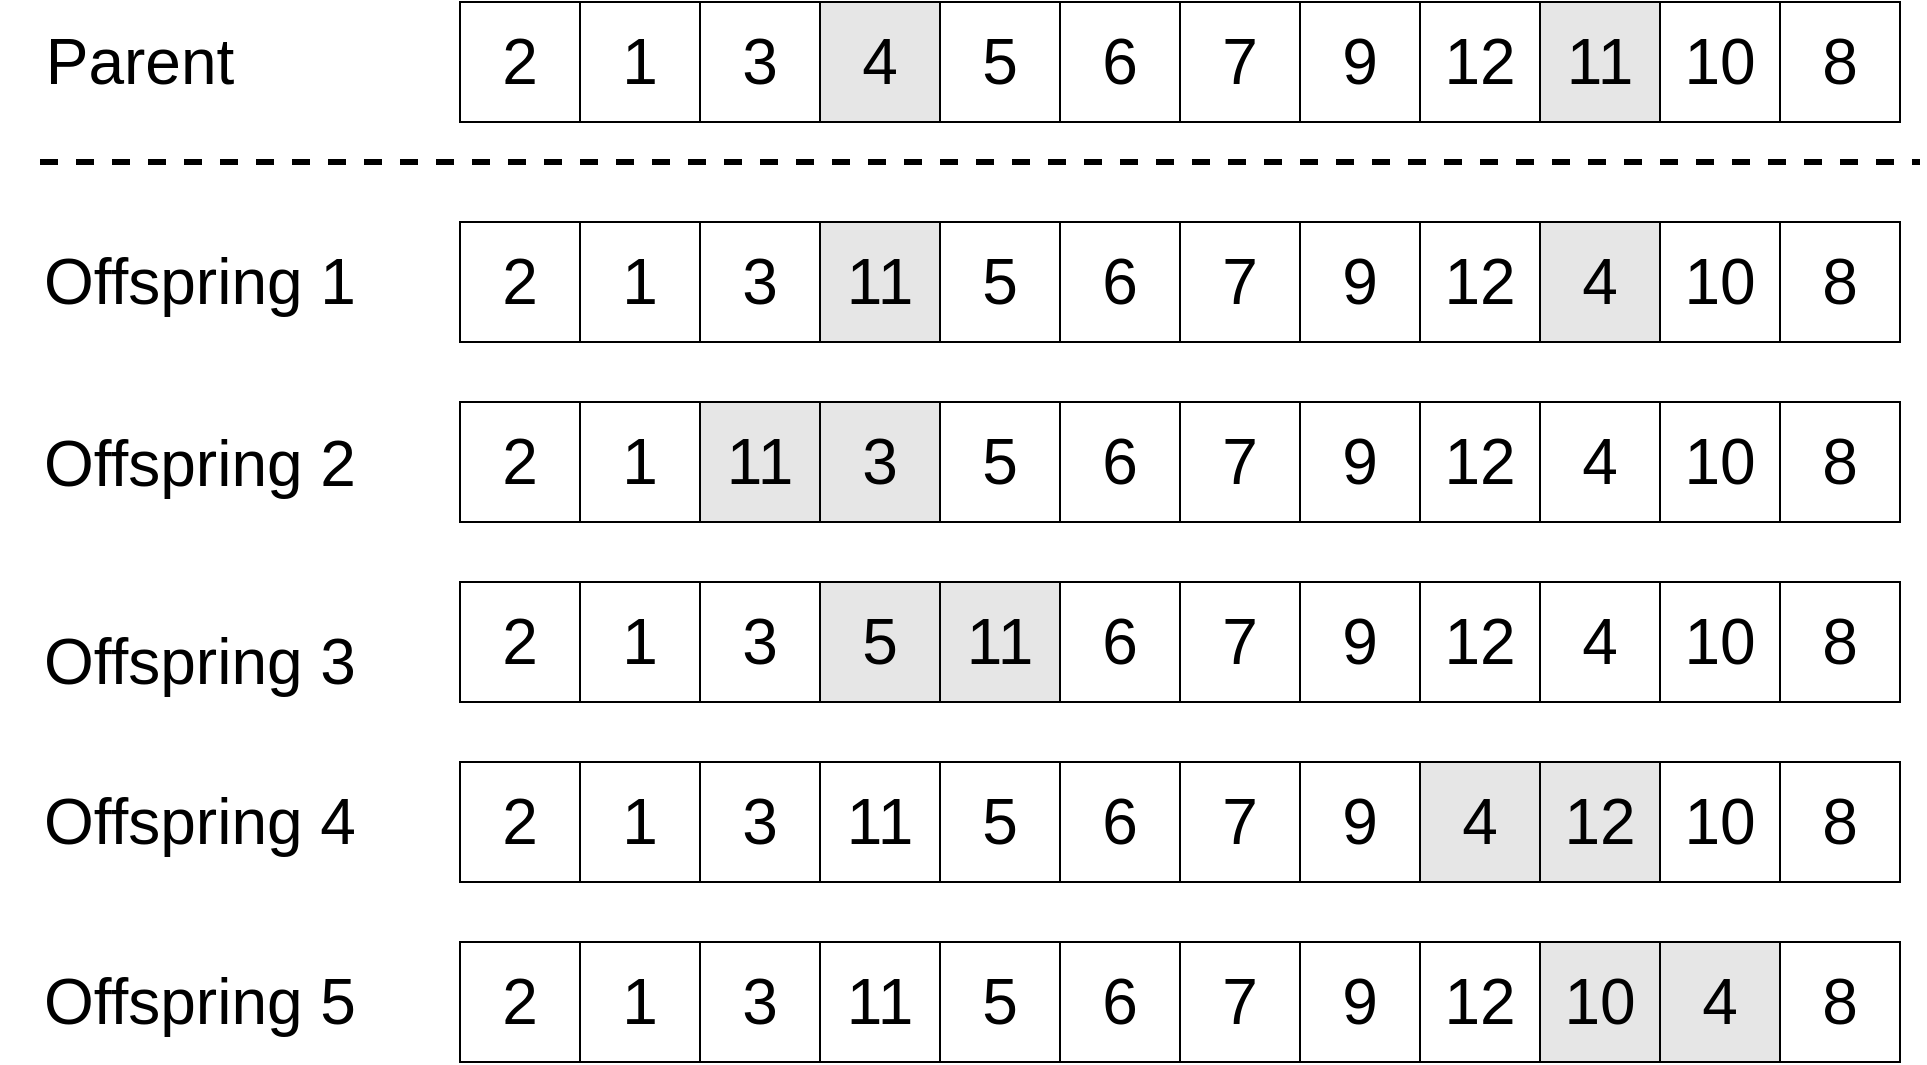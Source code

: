 <mxfile version="14.0.1" type="device"><diagram id="xfsYq8l6Nz-4sB4LuaAN" name="Page-1"><mxGraphModel dx="2523" dy="829" grid="1" gridSize="10" guides="1" tooltips="1" connect="1" arrows="1" fold="1" page="1" pageScale="1" pageWidth="850" pageHeight="1100" math="0" shadow="0"><root><mxCell id="0"/><mxCell id="1" parent="0"/><mxCell id="QOHzw4Z933pNpcGOoUgG-1" value="&lt;font style=&quot;font-size: 32px&quot;&gt;2&lt;/font&gt;" style="rounded=0;whiteSpace=wrap;html=1;" parent="1" vertex="1"><mxGeometry x="70" y="40" width="60" height="60" as="geometry"/></mxCell><mxCell id="QOHzw4Z933pNpcGOoUgG-11" value="&lt;font style=&quot;font-size: 32px&quot;&gt;1&lt;/font&gt;" style="rounded=0;whiteSpace=wrap;html=1;" parent="1" vertex="1"><mxGeometry x="130" y="40" width="60" height="60" as="geometry"/></mxCell><mxCell id="QOHzw4Z933pNpcGOoUgG-12" value="&lt;font style=&quot;font-size: 32px&quot;&gt;3&lt;/font&gt;" style="rounded=0;whiteSpace=wrap;html=1;" parent="1" vertex="1"><mxGeometry x="190" y="40" width="60" height="60" as="geometry"/></mxCell><mxCell id="QOHzw4Z933pNpcGOoUgG-13" value="&lt;font style=&quot;font-size: 32px&quot;&gt;4&lt;/font&gt;" style="rounded=0;whiteSpace=wrap;html=1;fillColor=#E6E6E6;" parent="1" vertex="1"><mxGeometry x="250" y="40" width="60" height="60" as="geometry"/></mxCell><mxCell id="QOHzw4Z933pNpcGOoUgG-14" value="&lt;font style=&quot;font-size: 32px&quot;&gt;5&lt;/font&gt;" style="rounded=0;whiteSpace=wrap;html=1;" parent="1" vertex="1"><mxGeometry x="310" y="40" width="60" height="60" as="geometry"/></mxCell><mxCell id="QOHzw4Z933pNpcGOoUgG-15" value="&lt;font style=&quot;font-size: 32px&quot;&gt;6&lt;/font&gt;" style="rounded=0;whiteSpace=wrap;html=1;" parent="1" vertex="1"><mxGeometry x="370" y="40" width="60" height="60" as="geometry"/></mxCell><mxCell id="QOHzw4Z933pNpcGOoUgG-17" value="&lt;font style=&quot;font-size: 32px&quot;&gt;7&lt;/font&gt;" style="rounded=0;whiteSpace=wrap;html=1;" parent="1" vertex="1"><mxGeometry x="430" y="40" width="60" height="60" as="geometry"/></mxCell><mxCell id="QOHzw4Z933pNpcGOoUgG-18" value="&lt;font style=&quot;font-size: 32px&quot;&gt;9&lt;/font&gt;" style="rounded=0;whiteSpace=wrap;html=1;" parent="1" vertex="1"><mxGeometry x="490" y="40" width="60" height="60" as="geometry"/></mxCell><mxCell id="QOHzw4Z933pNpcGOoUgG-19" value="&lt;font style=&quot;font-size: 32px&quot;&gt;12&lt;/font&gt;" style="rounded=0;whiteSpace=wrap;html=1;" parent="1" vertex="1"><mxGeometry x="550" y="40" width="60" height="60" as="geometry"/></mxCell><mxCell id="QOHzw4Z933pNpcGOoUgG-20" value="&lt;font style=&quot;font-size: 32px&quot;&gt;11&lt;/font&gt;" style="rounded=0;whiteSpace=wrap;html=1;fillColor=#E6E6E6;" parent="1" vertex="1"><mxGeometry x="610" y="40" width="60" height="60" as="geometry"/></mxCell><mxCell id="QOHzw4Z933pNpcGOoUgG-21" value="&lt;font style=&quot;font-size: 32px&quot;&gt;10&lt;/font&gt;" style="rounded=0;whiteSpace=wrap;html=1;" parent="1" vertex="1"><mxGeometry x="670" y="40" width="60" height="60" as="geometry"/></mxCell><mxCell id="QOHzw4Z933pNpcGOoUgG-22" value="&lt;font style=&quot;font-size: 32px&quot;&gt;8&lt;/font&gt;" style="rounded=0;whiteSpace=wrap;html=1;" parent="1" vertex="1"><mxGeometry x="730" y="40" width="60" height="60" as="geometry"/></mxCell><mxCell id="QOHzw4Z933pNpcGOoUgG-101" value="&lt;font style=&quot;font-size: 32px&quot;&gt;Parent&lt;/font&gt;" style="text;html=1;strokeColor=none;fillColor=none;align=center;verticalAlign=middle;whiteSpace=wrap;rounded=0;strokeWidth=32;" parent="1" vertex="1"><mxGeometry x="-160" y="60" width="140" height="20" as="geometry"/></mxCell><mxCell id="QOHzw4Z933pNpcGOoUgG-135" value="&lt;font style=&quot;font-size: 32px&quot;&gt;2&lt;/font&gt;" style="rounded=0;whiteSpace=wrap;html=1;" parent="1" vertex="1"><mxGeometry x="70" y="150" width="60" height="60" as="geometry"/></mxCell><mxCell id="QOHzw4Z933pNpcGOoUgG-136" value="&lt;font style=&quot;font-size: 32px&quot;&gt;1&lt;/font&gt;" style="rounded=0;whiteSpace=wrap;html=1;" parent="1" vertex="1"><mxGeometry x="130" y="150" width="60" height="60" as="geometry"/></mxCell><mxCell id="QOHzw4Z933pNpcGOoUgG-137" value="&lt;font style=&quot;font-size: 32px&quot;&gt;3&lt;/font&gt;" style="rounded=0;whiteSpace=wrap;html=1;" parent="1" vertex="1"><mxGeometry x="190" y="150" width="60" height="60" as="geometry"/></mxCell><mxCell id="QOHzw4Z933pNpcGOoUgG-138" value="&lt;font style=&quot;font-size: 32px&quot;&gt;11&lt;/font&gt;" style="rounded=0;whiteSpace=wrap;html=1;fillColor=#E6E6E6;" parent="1" vertex="1"><mxGeometry x="250" y="150" width="60" height="60" as="geometry"/></mxCell><mxCell id="QOHzw4Z933pNpcGOoUgG-139" value="&lt;font style=&quot;font-size: 32px&quot;&gt;5&lt;/font&gt;" style="rounded=0;whiteSpace=wrap;html=1;" parent="1" vertex="1"><mxGeometry x="310" y="150" width="60" height="60" as="geometry"/></mxCell><mxCell id="QOHzw4Z933pNpcGOoUgG-140" value="&lt;font style=&quot;font-size: 32px&quot;&gt;6&lt;/font&gt;" style="rounded=0;whiteSpace=wrap;html=1;" parent="1" vertex="1"><mxGeometry x="370" y="150" width="60" height="60" as="geometry"/></mxCell><mxCell id="QOHzw4Z933pNpcGOoUgG-141" value="&lt;font style=&quot;font-size: 32px&quot;&gt;7&lt;/font&gt;" style="rounded=0;whiteSpace=wrap;html=1;" parent="1" vertex="1"><mxGeometry x="430" y="150" width="60" height="60" as="geometry"/></mxCell><mxCell id="QOHzw4Z933pNpcGOoUgG-142" value="&lt;font style=&quot;font-size: 32px&quot;&gt;9&lt;/font&gt;" style="rounded=0;whiteSpace=wrap;html=1;" parent="1" vertex="1"><mxGeometry x="490" y="150" width="60" height="60" as="geometry"/></mxCell><mxCell id="QOHzw4Z933pNpcGOoUgG-143" value="&lt;font style=&quot;font-size: 32px&quot;&gt;12&lt;/font&gt;" style="rounded=0;whiteSpace=wrap;html=1;" parent="1" vertex="1"><mxGeometry x="550" y="150" width="60" height="60" as="geometry"/></mxCell><mxCell id="QOHzw4Z933pNpcGOoUgG-144" value="&lt;font style=&quot;font-size: 32px&quot;&gt;4&lt;/font&gt;" style="rounded=0;whiteSpace=wrap;html=1;fillColor=#E6E6E6;" parent="1" vertex="1"><mxGeometry x="610" y="150" width="60" height="60" as="geometry"/></mxCell><mxCell id="QOHzw4Z933pNpcGOoUgG-145" value="&lt;font style=&quot;font-size: 32px&quot;&gt;10&lt;/font&gt;" style="rounded=0;whiteSpace=wrap;html=1;" parent="1" vertex="1"><mxGeometry x="670" y="150" width="60" height="60" as="geometry"/></mxCell><mxCell id="QOHzw4Z933pNpcGOoUgG-146" value="&lt;span style=&quot;font-size: 32px&quot;&gt;8&lt;/span&gt;" style="rounded=0;whiteSpace=wrap;html=1;" parent="1" vertex="1"><mxGeometry x="730" y="150" width="60" height="60" as="geometry"/></mxCell><mxCell id="QOHzw4Z933pNpcGOoUgG-147" value="&lt;font style=&quot;font-size: 32px&quot;&gt;Offspring 1&lt;/font&gt;" style="text;html=1;strokeColor=none;fillColor=none;align=center;verticalAlign=middle;whiteSpace=wrap;rounded=0;strokeWidth=32;" parent="1" vertex="1"><mxGeometry x="-140" y="170" width="160" height="20" as="geometry"/></mxCell><mxCell id="QOHzw4Z933pNpcGOoUgG-150" value="&lt;font style=&quot;font-size: 32px&quot;&gt;11&lt;/font&gt;" style="rounded=0;whiteSpace=wrap;html=1;fillColor=#E6E6E6;" parent="1" vertex="1"><mxGeometry x="190" y="240" width="60" height="60" as="geometry"/></mxCell><mxCell id="QOHzw4Z933pNpcGOoUgG-151" value="&lt;font style=&quot;font-size: 32px&quot;&gt;3&lt;/font&gt;" style="rounded=0;whiteSpace=wrap;html=1;fillColor=#E6E6E6;" parent="1" vertex="1"><mxGeometry x="250" y="240" width="60" height="60" as="geometry"/></mxCell><mxCell id="QOHzw4Z933pNpcGOoUgG-164" value="&lt;span style=&quot;font-size: 32px&quot;&gt;5&lt;/span&gt;" style="rounded=0;whiteSpace=wrap;html=1;fillColor=#E6E6E6;" parent="1" vertex="1"><mxGeometry x="250" y="330" width="60" height="60" as="geometry"/></mxCell><mxCell id="QOHzw4Z933pNpcGOoUgG-165" value="&lt;font style=&quot;font-size: 32px&quot;&gt;k&lt;/font&gt;" style="rounded=0;whiteSpace=wrap;html=1;fillColor=#E6E6E6;" parent="1" vertex="1"><mxGeometry x="310" y="330" width="60" height="60" as="geometry"/></mxCell><mxCell id="QOHzw4Z933pNpcGOoUgG-182" value="&lt;font style=&quot;font-size: 32px&quot;&gt;d&lt;/font&gt;" style="rounded=0;whiteSpace=wrap;html=1;fillColor=#E6E6E6;" parent="1" vertex="1"><mxGeometry x="550" y="420" width="60" height="60" as="geometry"/></mxCell><mxCell id="QOHzw4Z933pNpcGOoUgG-183" value="&lt;font style=&quot;font-size: 32px&quot;&gt;12&lt;/font&gt;" style="rounded=0;whiteSpace=wrap;html=1;fillColor=#E6E6E6;" parent="1" vertex="1"><mxGeometry x="610" y="420" width="60" height="60" as="geometry"/></mxCell><mxCell id="QOHzw4Z933pNpcGOoUgG-196" value="&lt;font style=&quot;font-size: 32px&quot;&gt;10&lt;/font&gt;" style="rounded=0;whiteSpace=wrap;html=1;fillColor=#E6E6E6;" parent="1" vertex="1"><mxGeometry x="610" y="510" width="60" height="60" as="geometry"/></mxCell><mxCell id="QOHzw4Z933pNpcGOoUgG-197" value="&lt;font style=&quot;font-size: 32px&quot;&gt;d&lt;/font&gt;" style="rounded=0;whiteSpace=wrap;html=1;fillColor=#E6E6E6;" parent="1" vertex="1"><mxGeometry x="670" y="510" width="60" height="60" as="geometry"/></mxCell><mxCell id="QOHzw4Z933pNpcGOoUgG-200" value="&lt;font style=&quot;font-size: 32px&quot;&gt;Offspring 2&lt;/font&gt;" style="text;html=1;strokeColor=none;fillColor=none;align=center;verticalAlign=middle;whiteSpace=wrap;rounded=0;strokeWidth=32;" parent="1" vertex="1"><mxGeometry x="-140" y="261" width="160" height="20" as="geometry"/></mxCell><mxCell id="QOHzw4Z933pNpcGOoUgG-201" value="&lt;font style=&quot;font-size: 32px&quot;&gt;Offspring 3&lt;/font&gt;" style="text;html=1;strokeColor=none;fillColor=none;align=center;verticalAlign=middle;whiteSpace=wrap;rounded=0;strokeWidth=32;" parent="1" vertex="1"><mxGeometry x="-140" y="360" width="160" height="20" as="geometry"/></mxCell><mxCell id="QOHzw4Z933pNpcGOoUgG-202" value="&lt;font style=&quot;font-size: 32px&quot;&gt;Offspring 4&lt;/font&gt;" style="text;html=1;strokeColor=none;fillColor=none;align=center;verticalAlign=middle;whiteSpace=wrap;rounded=0;strokeWidth=32;" parent="1" vertex="1"><mxGeometry x="-140" y="440" width="160" height="20" as="geometry"/></mxCell><mxCell id="QOHzw4Z933pNpcGOoUgG-203" value="&lt;font style=&quot;font-size: 32px&quot;&gt;Offspring 5&lt;/font&gt;" style="text;html=1;strokeColor=none;fillColor=none;align=center;verticalAlign=middle;whiteSpace=wrap;rounded=0;strokeWidth=32;" parent="1" vertex="1"><mxGeometry x="-140" y="530" width="160" height="20" as="geometry"/></mxCell><mxCell id="QOHzw4Z933pNpcGOoUgG-205" value="" style="endArrow=none;html=1;strokeWidth=3;dashed=1;" parent="1" edge="1"><mxGeometry width="50" height="50" relative="1" as="geometry"><mxPoint x="-140" y="120" as="sourcePoint"/><mxPoint x="800" y="120" as="targetPoint"/></mxGeometry></mxCell><mxCell id="3Fn_HeeXrly1G10UV1GJ-1" value="&lt;font style=&quot;font-size: 32px&quot;&gt;2&lt;/font&gt;" style="rounded=0;whiteSpace=wrap;html=1;" parent="1" vertex="1"><mxGeometry x="70" y="240" width="60" height="60" as="geometry"/></mxCell><mxCell id="3Fn_HeeXrly1G10UV1GJ-2" value="&lt;font style=&quot;font-size: 32px&quot;&gt;1&lt;/font&gt;" style="rounded=0;whiteSpace=wrap;html=1;" parent="1" vertex="1"><mxGeometry x="130" y="240" width="60" height="60" as="geometry"/></mxCell><mxCell id="3Fn_HeeXrly1G10UV1GJ-3" value="&lt;font style=&quot;font-size: 32px&quot;&gt;5&lt;/font&gt;" style="rounded=0;whiteSpace=wrap;html=1;" parent="1" vertex="1"><mxGeometry x="310" y="240" width="60" height="60" as="geometry"/></mxCell><mxCell id="3Fn_HeeXrly1G10UV1GJ-4" value="&lt;font style=&quot;font-size: 32px&quot;&gt;6&lt;/font&gt;" style="rounded=0;whiteSpace=wrap;html=1;" parent="1" vertex="1"><mxGeometry x="370" y="240" width="60" height="60" as="geometry"/></mxCell><mxCell id="3Fn_HeeXrly1G10UV1GJ-5" value="&lt;font style=&quot;font-size: 32px&quot;&gt;7&lt;/font&gt;" style="rounded=0;whiteSpace=wrap;html=1;" parent="1" vertex="1"><mxGeometry x="430" y="240" width="60" height="60" as="geometry"/></mxCell><mxCell id="3Fn_HeeXrly1G10UV1GJ-6" value="&lt;font style=&quot;font-size: 32px&quot;&gt;9&lt;/font&gt;" style="rounded=0;whiteSpace=wrap;html=1;" parent="1" vertex="1"><mxGeometry x="490" y="240" width="60" height="60" as="geometry"/></mxCell><mxCell id="3Fn_HeeXrly1G10UV1GJ-7" value="&lt;font style=&quot;font-size: 32px&quot;&gt;12&lt;/font&gt;" style="rounded=0;whiteSpace=wrap;html=1;" parent="1" vertex="1"><mxGeometry x="550" y="240" width="60" height="60" as="geometry"/></mxCell><mxCell id="3Fn_HeeXrly1G10UV1GJ-8" value="&lt;font style=&quot;font-size: 32px&quot;&gt;4&lt;/font&gt;" style="rounded=0;whiteSpace=wrap;html=1;fillColor=#FFFFFF;" parent="1" vertex="1"><mxGeometry x="610" y="240" width="60" height="60" as="geometry"/></mxCell><mxCell id="3Fn_HeeXrly1G10UV1GJ-9" value="&lt;font style=&quot;font-size: 32px&quot;&gt;10&lt;/font&gt;" style="rounded=0;whiteSpace=wrap;html=1;" parent="1" vertex="1"><mxGeometry x="670" y="240" width="60" height="60" as="geometry"/></mxCell><mxCell id="3Fn_HeeXrly1G10UV1GJ-10" value="&lt;span style=&quot;font-size: 32px&quot;&gt;8&lt;/span&gt;" style="rounded=0;whiteSpace=wrap;html=1;" parent="1" vertex="1"><mxGeometry x="730" y="240" width="60" height="60" as="geometry"/></mxCell><mxCell id="3Fn_HeeXrly1G10UV1GJ-11" value="&lt;font style=&quot;font-size: 32px&quot;&gt;2&lt;/font&gt;" style="rounded=0;whiteSpace=wrap;html=1;" parent="1" vertex="1"><mxGeometry x="70" y="330" width="60" height="60" as="geometry"/></mxCell><mxCell id="3Fn_HeeXrly1G10UV1GJ-12" value="&lt;font style=&quot;font-size: 32px&quot;&gt;1&lt;/font&gt;" style="rounded=0;whiteSpace=wrap;html=1;" parent="1" vertex="1"><mxGeometry x="130" y="330" width="60" height="60" as="geometry"/></mxCell><mxCell id="3Fn_HeeXrly1G10UV1GJ-13" value="&lt;font style=&quot;font-size: 32px&quot;&gt;11&lt;/font&gt;" style="rounded=0;whiteSpace=wrap;html=1;fillColor=#E6E6E6;" parent="1" vertex="1"><mxGeometry x="310" y="330" width="60" height="60" as="geometry"/></mxCell><mxCell id="3Fn_HeeXrly1G10UV1GJ-14" value="&lt;font style=&quot;font-size: 32px&quot;&gt;6&lt;/font&gt;" style="rounded=0;whiteSpace=wrap;html=1;" parent="1" vertex="1"><mxGeometry x="370" y="330" width="60" height="60" as="geometry"/></mxCell><mxCell id="3Fn_HeeXrly1G10UV1GJ-15" value="&lt;font style=&quot;font-size: 32px&quot;&gt;7&lt;/font&gt;" style="rounded=0;whiteSpace=wrap;html=1;" parent="1" vertex="1"><mxGeometry x="430" y="330" width="60" height="60" as="geometry"/></mxCell><mxCell id="3Fn_HeeXrly1G10UV1GJ-16" value="&lt;font style=&quot;font-size: 32px&quot;&gt;9&lt;/font&gt;" style="rounded=0;whiteSpace=wrap;html=1;" parent="1" vertex="1"><mxGeometry x="490" y="330" width="60" height="60" as="geometry"/></mxCell><mxCell id="3Fn_HeeXrly1G10UV1GJ-17" value="&lt;font style=&quot;font-size: 32px&quot;&gt;12&lt;/font&gt;" style="rounded=0;whiteSpace=wrap;html=1;" parent="1" vertex="1"><mxGeometry x="550" y="330" width="60" height="60" as="geometry"/></mxCell><mxCell id="3Fn_HeeXrly1G10UV1GJ-18" value="&lt;font style=&quot;font-size: 32px&quot;&gt;4&lt;/font&gt;" style="rounded=0;whiteSpace=wrap;html=1;fillColor=#FFFFFF;" parent="1" vertex="1"><mxGeometry x="610" y="330" width="60" height="60" as="geometry"/></mxCell><mxCell id="3Fn_HeeXrly1G10UV1GJ-19" value="&lt;font style=&quot;font-size: 32px&quot;&gt;10&lt;/font&gt;" style="rounded=0;whiteSpace=wrap;html=1;" parent="1" vertex="1"><mxGeometry x="670" y="330" width="60" height="60" as="geometry"/></mxCell><mxCell id="3Fn_HeeXrly1G10UV1GJ-20" value="&lt;span style=&quot;font-size: 32px&quot;&gt;8&lt;/span&gt;" style="rounded=0;whiteSpace=wrap;html=1;" parent="1" vertex="1"><mxGeometry x="730" y="330" width="60" height="60" as="geometry"/></mxCell><mxCell id="3Fn_HeeXrly1G10UV1GJ-22" value="&lt;font style=&quot;font-size: 32px&quot;&gt;3&lt;/font&gt;" style="rounded=0;whiteSpace=wrap;html=1;" parent="1" vertex="1"><mxGeometry x="190" y="330" width="60" height="60" as="geometry"/></mxCell><mxCell id="3Fn_HeeXrly1G10UV1GJ-33" value="&lt;font style=&quot;font-size: 32px&quot;&gt;2&lt;/font&gt;" style="rounded=0;whiteSpace=wrap;html=1;" parent="1" vertex="1"><mxGeometry x="70" y="420" width="60" height="60" as="geometry"/></mxCell><mxCell id="3Fn_HeeXrly1G10UV1GJ-34" value="&lt;font style=&quot;font-size: 32px&quot;&gt;1&lt;/font&gt;" style="rounded=0;whiteSpace=wrap;html=1;" parent="1" vertex="1"><mxGeometry x="130" y="420" width="60" height="60" as="geometry"/></mxCell><mxCell id="3Fn_HeeXrly1G10UV1GJ-35" value="&lt;font style=&quot;font-size: 32px&quot;&gt;3&lt;/font&gt;" style="rounded=0;whiteSpace=wrap;html=1;" parent="1" vertex="1"><mxGeometry x="190" y="420" width="60" height="60" as="geometry"/></mxCell><mxCell id="3Fn_HeeXrly1G10UV1GJ-36" value="&lt;font style=&quot;font-size: 32px&quot;&gt;11&lt;/font&gt;" style="rounded=0;whiteSpace=wrap;html=1;fillColor=#FFFFFF;" parent="1" vertex="1"><mxGeometry x="250" y="420" width="60" height="60" as="geometry"/></mxCell><mxCell id="3Fn_HeeXrly1G10UV1GJ-37" value="&lt;font style=&quot;font-size: 32px&quot;&gt;5&lt;/font&gt;" style="rounded=0;whiteSpace=wrap;html=1;" parent="1" vertex="1"><mxGeometry x="310" y="420" width="60" height="60" as="geometry"/></mxCell><mxCell id="3Fn_HeeXrly1G10UV1GJ-38" value="&lt;font style=&quot;font-size: 32px&quot;&gt;6&lt;/font&gt;" style="rounded=0;whiteSpace=wrap;html=1;" parent="1" vertex="1"><mxGeometry x="370" y="420" width="60" height="60" as="geometry"/></mxCell><mxCell id="3Fn_HeeXrly1G10UV1GJ-39" value="&lt;font style=&quot;font-size: 32px&quot;&gt;7&lt;/font&gt;" style="rounded=0;whiteSpace=wrap;html=1;" parent="1" vertex="1"><mxGeometry x="430" y="420" width="60" height="60" as="geometry"/></mxCell><mxCell id="3Fn_HeeXrly1G10UV1GJ-40" value="&lt;font style=&quot;font-size: 32px&quot;&gt;9&lt;/font&gt;" style="rounded=0;whiteSpace=wrap;html=1;" parent="1" vertex="1"><mxGeometry x="490" y="420" width="60" height="60" as="geometry"/></mxCell><mxCell id="3Fn_HeeXrly1G10UV1GJ-41" value="&lt;span style=&quot;font-size: 32px&quot;&gt;4&lt;/span&gt;" style="rounded=0;whiteSpace=wrap;html=1;fillColor=#E6E6E6;" parent="1" vertex="1"><mxGeometry x="550" y="420" width="60" height="60" as="geometry"/></mxCell><mxCell id="3Fn_HeeXrly1G10UV1GJ-42" value="&lt;font style=&quot;font-size: 32px&quot;&gt;10&lt;/font&gt;" style="rounded=0;whiteSpace=wrap;html=1;" parent="1" vertex="1"><mxGeometry x="670" y="420" width="60" height="60" as="geometry"/></mxCell><mxCell id="3Fn_HeeXrly1G10UV1GJ-43" value="&lt;span style=&quot;font-size: 32px&quot;&gt;8&lt;/span&gt;" style="rounded=0;whiteSpace=wrap;html=1;" parent="1" vertex="1"><mxGeometry x="730" y="420" width="60" height="60" as="geometry"/></mxCell><mxCell id="3Fn_HeeXrly1G10UV1GJ-44" value="&lt;font style=&quot;font-size: 32px&quot;&gt;2&lt;/font&gt;" style="rounded=0;whiteSpace=wrap;html=1;" parent="1" vertex="1"><mxGeometry x="70" y="510" width="60" height="60" as="geometry"/></mxCell><mxCell id="3Fn_HeeXrly1G10UV1GJ-45" value="&lt;font style=&quot;font-size: 32px&quot;&gt;1&lt;/font&gt;" style="rounded=0;whiteSpace=wrap;html=1;" parent="1" vertex="1"><mxGeometry x="130" y="510" width="60" height="60" as="geometry"/></mxCell><mxCell id="3Fn_HeeXrly1G10UV1GJ-46" value="&lt;font style=&quot;font-size: 32px&quot;&gt;3&lt;/font&gt;" style="rounded=0;whiteSpace=wrap;html=1;" parent="1" vertex="1"><mxGeometry x="190" y="510" width="60" height="60" as="geometry"/></mxCell><mxCell id="3Fn_HeeXrly1G10UV1GJ-47" value="&lt;font style=&quot;font-size: 32px&quot;&gt;11&lt;/font&gt;" style="rounded=0;whiteSpace=wrap;html=1;fillColor=#FFFFFF;" parent="1" vertex="1"><mxGeometry x="250" y="510" width="60" height="60" as="geometry"/></mxCell><mxCell id="3Fn_HeeXrly1G10UV1GJ-48" value="&lt;font style=&quot;font-size: 32px&quot;&gt;5&lt;/font&gt;" style="rounded=0;whiteSpace=wrap;html=1;" parent="1" vertex="1"><mxGeometry x="310" y="510" width="60" height="60" as="geometry"/></mxCell><mxCell id="3Fn_HeeXrly1G10UV1GJ-49" value="&lt;font style=&quot;font-size: 32px&quot;&gt;6&lt;/font&gt;" style="rounded=0;whiteSpace=wrap;html=1;" parent="1" vertex="1"><mxGeometry x="370" y="510" width="60" height="60" as="geometry"/></mxCell><mxCell id="3Fn_HeeXrly1G10UV1GJ-50" value="&lt;font style=&quot;font-size: 32px&quot;&gt;7&lt;/font&gt;" style="rounded=0;whiteSpace=wrap;html=1;" parent="1" vertex="1"><mxGeometry x="430" y="510" width="60" height="60" as="geometry"/></mxCell><mxCell id="3Fn_HeeXrly1G10UV1GJ-51" value="&lt;font style=&quot;font-size: 32px&quot;&gt;9&lt;/font&gt;" style="rounded=0;whiteSpace=wrap;html=1;" parent="1" vertex="1"><mxGeometry x="490" y="510" width="60" height="60" as="geometry"/></mxCell><mxCell id="3Fn_HeeXrly1G10UV1GJ-52" value="&lt;font style=&quot;font-size: 32px&quot;&gt;12&lt;/font&gt;" style="rounded=0;whiteSpace=wrap;html=1;" parent="1" vertex="1"><mxGeometry x="550" y="510" width="60" height="60" as="geometry"/></mxCell><mxCell id="3Fn_HeeXrly1G10UV1GJ-53" value="&lt;font style=&quot;font-size: 32px&quot;&gt;4&lt;/font&gt;" style="rounded=0;whiteSpace=wrap;html=1;fillColor=#E6E6E6;" parent="1" vertex="1"><mxGeometry x="670" y="510" width="60" height="60" as="geometry"/></mxCell><mxCell id="3Fn_HeeXrly1G10UV1GJ-54" value="&lt;span style=&quot;font-size: 32px&quot;&gt;8&lt;/span&gt;" style="rounded=0;whiteSpace=wrap;html=1;" parent="1" vertex="1"><mxGeometry x="730" y="510" width="60" height="60" as="geometry"/></mxCell></root></mxGraphModel></diagram></mxfile>
